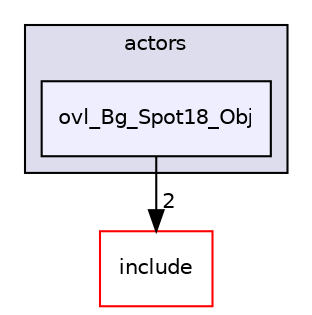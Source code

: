 digraph "src/overlays/actors/ovl_Bg_Spot18_Obj" {
  compound=true
  node [ fontsize="10", fontname="Helvetica"];
  edge [ labelfontsize="10", labelfontname="Helvetica"];
  subgraph clusterdir_e93473484be31ce7bcb356bd643a22f8 {
    graph [ bgcolor="#ddddee", pencolor="black", label="actors" fontname="Helvetica", fontsize="10", URL="dir_e93473484be31ce7bcb356bd643a22f8.html"]
  dir_e6f5f5ee9b35f1c1e6ef615c070cfd6a [shape=box, label="ovl_Bg_Spot18_Obj", style="filled", fillcolor="#eeeeff", pencolor="black", URL="dir_e6f5f5ee9b35f1c1e6ef615c070cfd6a.html"];
  }
  dir_d44c64559bbebec7f509842c48db8b23 [shape=box label="include" fillcolor="white" style="filled" color="red" URL="dir_d44c64559bbebec7f509842c48db8b23.html"];
  dir_e6f5f5ee9b35f1c1e6ef615c070cfd6a->dir_d44c64559bbebec7f509842c48db8b23 [headlabel="2", labeldistance=1.5 headhref="dir_000127_000000.html"];
}
